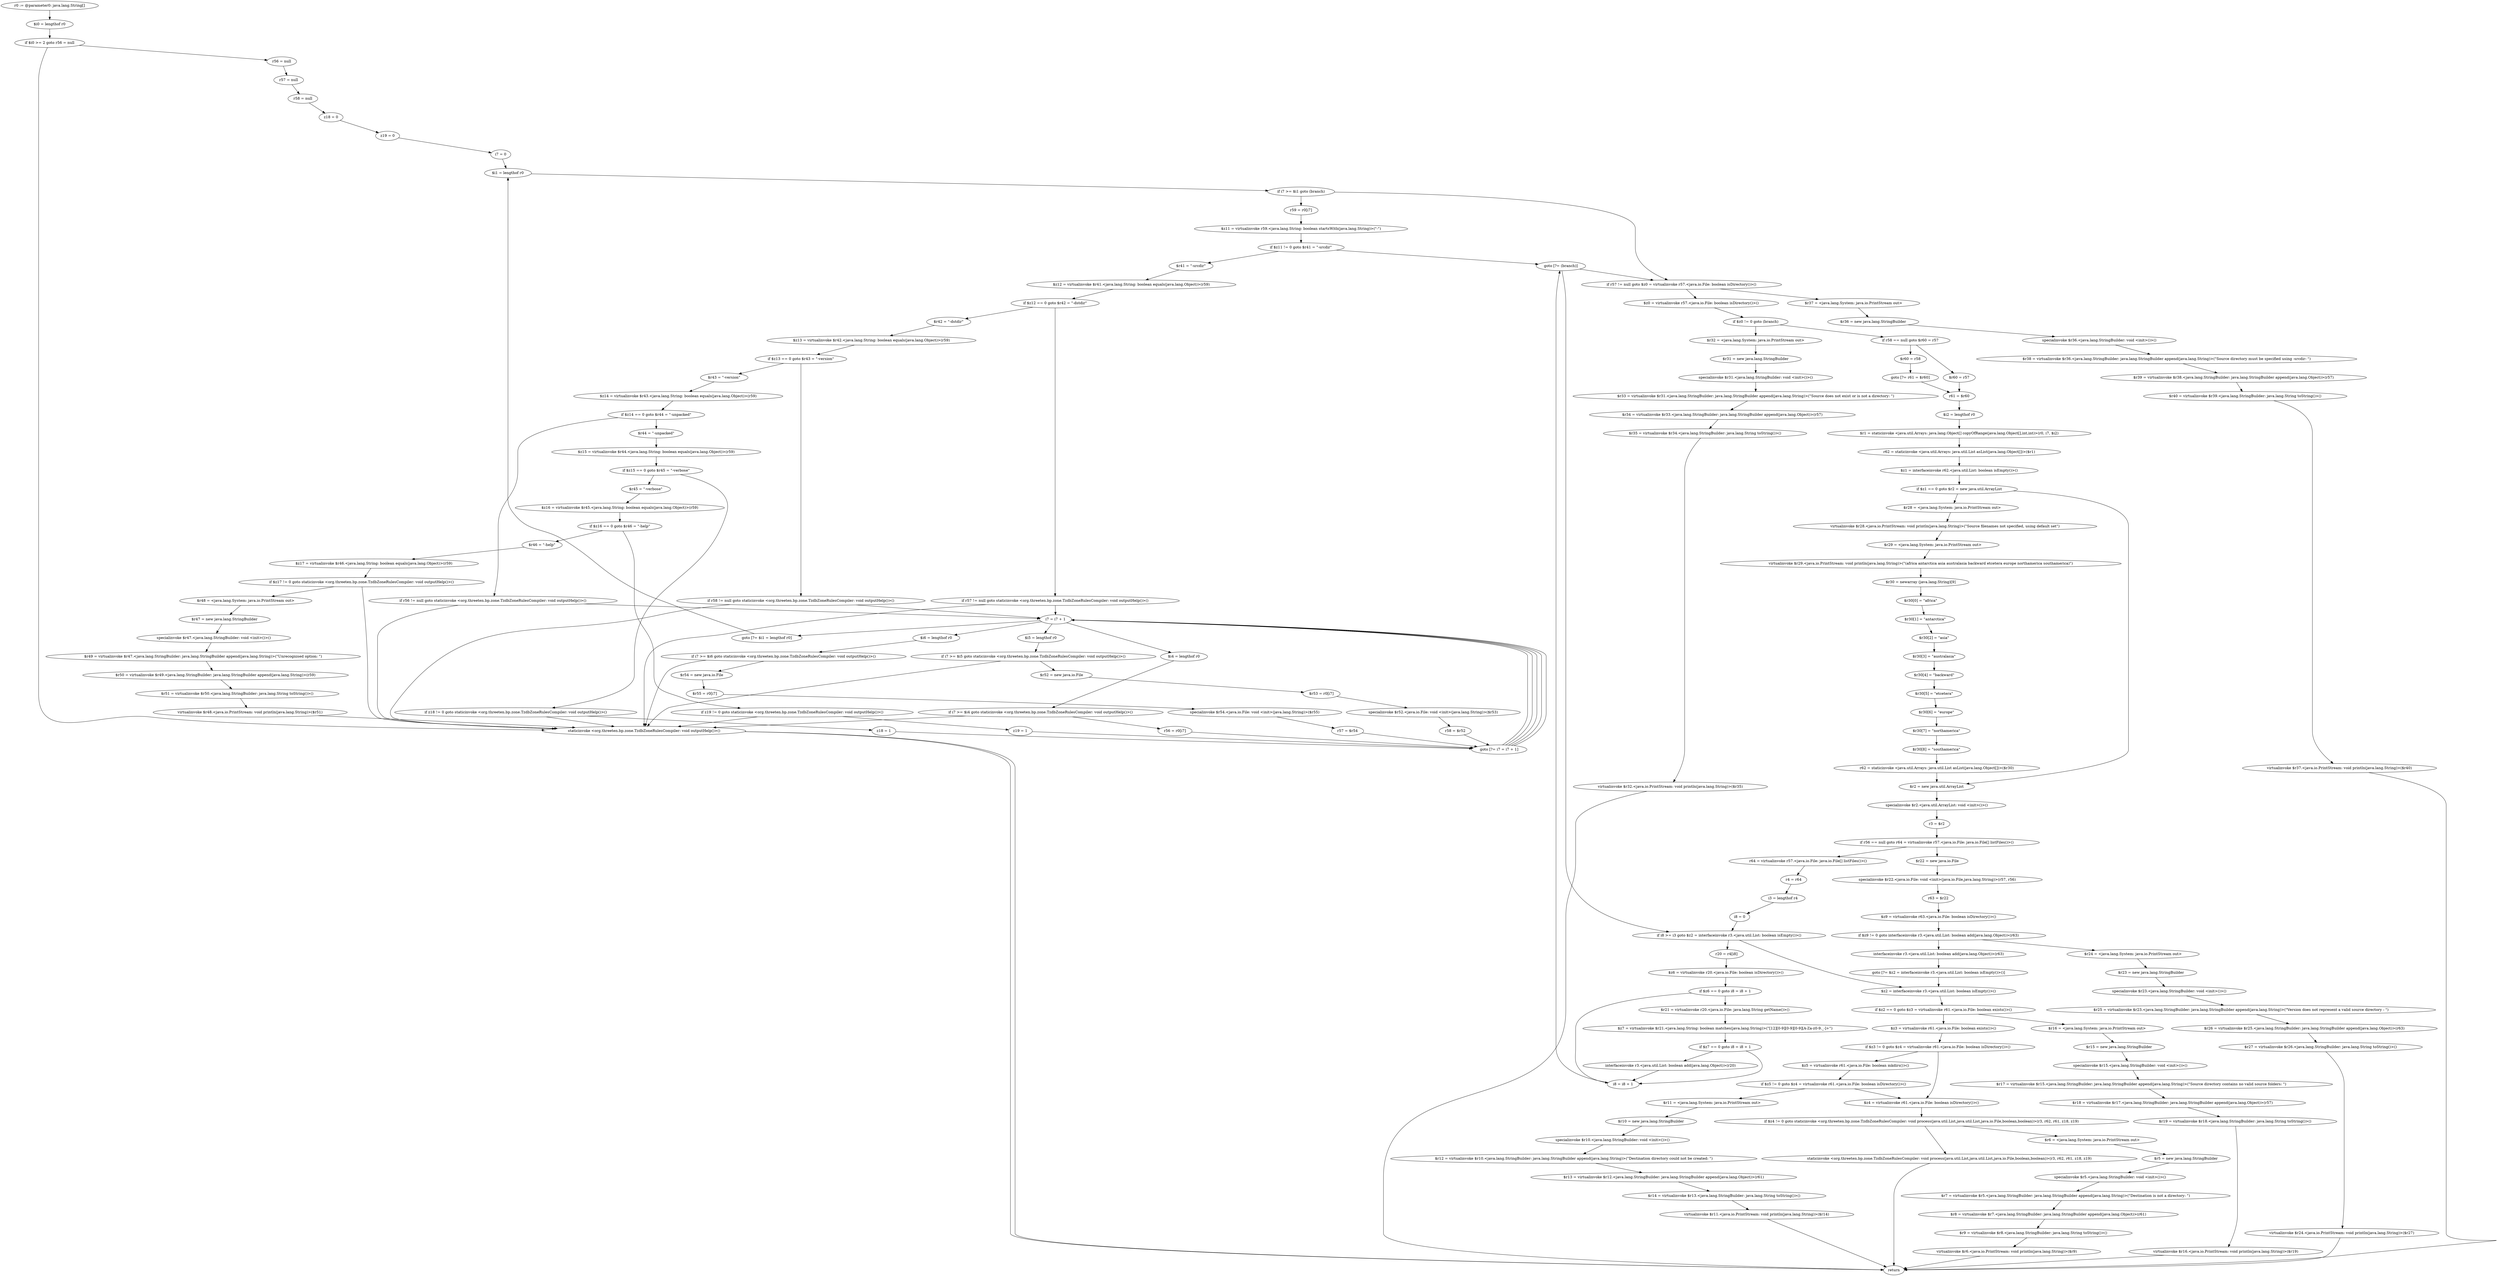 digraph "unitGraph" {
    "r0 := @parameter0: java.lang.String[]"
    "$i0 = lengthof r0"
    "if $i0 >= 2 goto r56 = null"
    "staticinvoke <org.threeten.bp.zone.TzdbZoneRulesCompiler: void outputHelp()>()"
    "return"
    "r56 = null"
    "r57 = null"
    "r58 = null"
    "z18 = 0"
    "z19 = 0"
    "i7 = 0"
    "$i1 = lengthof r0"
    "if i7 >= $i1 goto (branch)"
    "r59 = r0[i7]"
    "$z11 = virtualinvoke r59.<java.lang.String: boolean startsWith(java.lang.String)>(\"-\")"
    "if $z11 != 0 goto $r41 = \"-srcdir\""
    "goto [?= (branch)]"
    "$r41 = \"-srcdir\""
    "$z12 = virtualinvoke $r41.<java.lang.String: boolean equals(java.lang.Object)>(r59)"
    "if $z12 == 0 goto $r42 = \"-dstdir\""
    "if r57 != null goto staticinvoke <org.threeten.bp.zone.TzdbZoneRulesCompiler: void outputHelp()>()"
    "i7 = i7 + 1"
    "$i6 = lengthof r0"
    "if i7 >= $i6 goto staticinvoke <org.threeten.bp.zone.TzdbZoneRulesCompiler: void outputHelp()>()"
    "$r54 = new java.io.File"
    "$r55 = r0[i7]"
    "specialinvoke $r54.<java.io.File: void <init>(java.lang.String)>($r55)"
    "r57 = $r54"
    "goto [?= i7 = i7 + 1]"
    "$r42 = \"-dstdir\""
    "$z13 = virtualinvoke $r42.<java.lang.String: boolean equals(java.lang.Object)>(r59)"
    "if $z13 == 0 goto $r43 = \"-version\""
    "if r58 != null goto staticinvoke <org.threeten.bp.zone.TzdbZoneRulesCompiler: void outputHelp()>()"
    "$i5 = lengthof r0"
    "if i7 >= $i5 goto staticinvoke <org.threeten.bp.zone.TzdbZoneRulesCompiler: void outputHelp()>()"
    "$r52 = new java.io.File"
    "$r53 = r0[i7]"
    "specialinvoke $r52.<java.io.File: void <init>(java.lang.String)>($r53)"
    "r58 = $r52"
    "$r43 = \"-version\""
    "$z14 = virtualinvoke $r43.<java.lang.String: boolean equals(java.lang.Object)>(r59)"
    "if $z14 == 0 goto $r44 = \"-unpacked\""
    "if r56 != null goto staticinvoke <org.threeten.bp.zone.TzdbZoneRulesCompiler: void outputHelp()>()"
    "$i4 = lengthof r0"
    "if i7 >= $i4 goto staticinvoke <org.threeten.bp.zone.TzdbZoneRulesCompiler: void outputHelp()>()"
    "r56 = r0[i7]"
    "$r44 = \"-unpacked\""
    "$z15 = virtualinvoke $r44.<java.lang.String: boolean equals(java.lang.Object)>(r59)"
    "if $z15 == 0 goto $r45 = \"-verbose\""
    "if z18 != 0 goto staticinvoke <org.threeten.bp.zone.TzdbZoneRulesCompiler: void outputHelp()>()"
    "z18 = 1"
    "$r45 = \"-verbose\""
    "$z16 = virtualinvoke $r45.<java.lang.String: boolean equals(java.lang.Object)>(r59)"
    "if $z16 == 0 goto $r46 = \"-help\""
    "if z19 != 0 goto staticinvoke <org.threeten.bp.zone.TzdbZoneRulesCompiler: void outputHelp()>()"
    "z19 = 1"
    "$r46 = \"-help\""
    "$z17 = virtualinvoke $r46.<java.lang.String: boolean equals(java.lang.Object)>(r59)"
    "if $z17 != 0 goto staticinvoke <org.threeten.bp.zone.TzdbZoneRulesCompiler: void outputHelp()>()"
    "$r48 = <java.lang.System: java.io.PrintStream out>"
    "$r47 = new java.lang.StringBuilder"
    "specialinvoke $r47.<java.lang.StringBuilder: void <init>()>()"
    "$r49 = virtualinvoke $r47.<java.lang.StringBuilder: java.lang.StringBuilder append(java.lang.String)>(\"Unrecognised option: \")"
    "$r50 = virtualinvoke $r49.<java.lang.StringBuilder: java.lang.StringBuilder append(java.lang.String)>(r59)"
    "$r51 = virtualinvoke $r50.<java.lang.StringBuilder: java.lang.String toString()>()"
    "virtualinvoke $r48.<java.io.PrintStream: void println(java.lang.String)>($r51)"
    "goto [?= $i1 = lengthof r0]"
    "if r57 != null goto $z0 = virtualinvoke r57.<java.io.File: boolean isDirectory()>()"
    "$r37 = <java.lang.System: java.io.PrintStream out>"
    "$r36 = new java.lang.StringBuilder"
    "specialinvoke $r36.<java.lang.StringBuilder: void <init>()>()"
    "$r38 = virtualinvoke $r36.<java.lang.StringBuilder: java.lang.StringBuilder append(java.lang.String)>(\"Source directory must be specified using -srcdir: \")"
    "$r39 = virtualinvoke $r38.<java.lang.StringBuilder: java.lang.StringBuilder append(java.lang.Object)>(r57)"
    "$r40 = virtualinvoke $r39.<java.lang.StringBuilder: java.lang.String toString()>()"
    "virtualinvoke $r37.<java.io.PrintStream: void println(java.lang.String)>($r40)"
    "$z0 = virtualinvoke r57.<java.io.File: boolean isDirectory()>()"
    "if $z0 != 0 goto (branch)"
    "$r32 = <java.lang.System: java.io.PrintStream out>"
    "$r31 = new java.lang.StringBuilder"
    "specialinvoke $r31.<java.lang.StringBuilder: void <init>()>()"
    "$r33 = virtualinvoke $r31.<java.lang.StringBuilder: java.lang.StringBuilder append(java.lang.String)>(\"Source does not exist or is not a directory: \")"
    "$r34 = virtualinvoke $r33.<java.lang.StringBuilder: java.lang.StringBuilder append(java.lang.Object)>(r57)"
    "$r35 = virtualinvoke $r34.<java.lang.StringBuilder: java.lang.String toString()>()"
    "virtualinvoke $r32.<java.io.PrintStream: void println(java.lang.String)>($r35)"
    "if r58 == null goto $r60 = r57"
    "$r60 = r58"
    "goto [?= r61 = $r60]"
    "$r60 = r57"
    "r61 = $r60"
    "$i2 = lengthof r0"
    "$r1 = staticinvoke <java.util.Arrays: java.lang.Object[] copyOfRange(java.lang.Object[],int,int)>(r0, i7, $i2)"
    "r62 = staticinvoke <java.util.Arrays: java.util.List asList(java.lang.Object[])>($r1)"
    "$z1 = interfaceinvoke r62.<java.util.List: boolean isEmpty()>()"
    "if $z1 == 0 goto $r2 = new java.util.ArrayList"
    "$r28 = <java.lang.System: java.io.PrintStream out>"
    "virtualinvoke $r28.<java.io.PrintStream: void println(java.lang.String)>(\"Source filenames not specified, using default set\")"
    "$r29 = <java.lang.System: java.io.PrintStream out>"
    "virtualinvoke $r29.<java.io.PrintStream: void println(java.lang.String)>(\"(africa antarctica asia australasia backward etcetera europe northamerica southamerica)\")"
    "$r30 = newarray (java.lang.String)[9]"
    "$r30[0] = \"africa\""
    "$r30[1] = \"antarctica\""
    "$r30[2] = \"asia\""
    "$r30[3] = \"australasia\""
    "$r30[4] = \"backward\""
    "$r30[5] = \"etcetera\""
    "$r30[6] = \"europe\""
    "$r30[7] = \"northamerica\""
    "$r30[8] = \"southamerica\""
    "r62 = staticinvoke <java.util.Arrays: java.util.List asList(java.lang.Object[])>($r30)"
    "$r2 = new java.util.ArrayList"
    "specialinvoke $r2.<java.util.ArrayList: void <init>()>()"
    "r3 = $r2"
    "if r56 == null goto r64 = virtualinvoke r57.<java.io.File: java.io.File[] listFiles()>()"
    "$r22 = new java.io.File"
    "specialinvoke $r22.<java.io.File: void <init>(java.io.File,java.lang.String)>(r57, r56)"
    "r63 = $r22"
    "$z9 = virtualinvoke r63.<java.io.File: boolean isDirectory()>()"
    "if $z9 != 0 goto interfaceinvoke r3.<java.util.List: boolean add(java.lang.Object)>(r63)"
    "$r24 = <java.lang.System: java.io.PrintStream out>"
    "$r23 = new java.lang.StringBuilder"
    "specialinvoke $r23.<java.lang.StringBuilder: void <init>()>()"
    "$r25 = virtualinvoke $r23.<java.lang.StringBuilder: java.lang.StringBuilder append(java.lang.String)>(\"Version does not represent a valid source directory : \")"
    "$r26 = virtualinvoke $r25.<java.lang.StringBuilder: java.lang.StringBuilder append(java.lang.Object)>(r63)"
    "$r27 = virtualinvoke $r26.<java.lang.StringBuilder: java.lang.String toString()>()"
    "virtualinvoke $r24.<java.io.PrintStream: void println(java.lang.String)>($r27)"
    "interfaceinvoke r3.<java.util.List: boolean add(java.lang.Object)>(r63)"
    "goto [?= $z2 = interfaceinvoke r3.<java.util.List: boolean isEmpty()>()]"
    "r64 = virtualinvoke r57.<java.io.File: java.io.File[] listFiles()>()"
    "r4 = r64"
    "i3 = lengthof r4"
    "i8 = 0"
    "if i8 >= i3 goto $z2 = interfaceinvoke r3.<java.util.List: boolean isEmpty()>()"
    "r20 = r4[i8]"
    "$z6 = virtualinvoke r20.<java.io.File: boolean isDirectory()>()"
    "if $z6 == 0 goto i8 = i8 + 1"
    "$r21 = virtualinvoke r20.<java.io.File: java.lang.String getName()>()"
    "$z7 = virtualinvoke $r21.<java.lang.String: boolean matches(java.lang.String)>(\"[12][0-9][0-9][0-9][A-Za-z0-9._-]+\")"
    "if $z7 == 0 goto i8 = i8 + 1"
    "interfaceinvoke r3.<java.util.List: boolean add(java.lang.Object)>(r20)"
    "i8 = i8 + 1"
    "$z2 = interfaceinvoke r3.<java.util.List: boolean isEmpty()>()"
    "if $z2 == 0 goto $z3 = virtualinvoke r61.<java.io.File: boolean exists()>()"
    "$r16 = <java.lang.System: java.io.PrintStream out>"
    "$r15 = new java.lang.StringBuilder"
    "specialinvoke $r15.<java.lang.StringBuilder: void <init>()>()"
    "$r17 = virtualinvoke $r15.<java.lang.StringBuilder: java.lang.StringBuilder append(java.lang.String)>(\"Source directory contains no valid source folders: \")"
    "$r18 = virtualinvoke $r17.<java.lang.StringBuilder: java.lang.StringBuilder append(java.lang.Object)>(r57)"
    "$r19 = virtualinvoke $r18.<java.lang.StringBuilder: java.lang.String toString()>()"
    "virtualinvoke $r16.<java.io.PrintStream: void println(java.lang.String)>($r19)"
    "$z3 = virtualinvoke r61.<java.io.File: boolean exists()>()"
    "if $z3 != 0 goto $z4 = virtualinvoke r61.<java.io.File: boolean isDirectory()>()"
    "$z5 = virtualinvoke r61.<java.io.File: boolean mkdirs()>()"
    "if $z5 != 0 goto $z4 = virtualinvoke r61.<java.io.File: boolean isDirectory()>()"
    "$r11 = <java.lang.System: java.io.PrintStream out>"
    "$r10 = new java.lang.StringBuilder"
    "specialinvoke $r10.<java.lang.StringBuilder: void <init>()>()"
    "$r12 = virtualinvoke $r10.<java.lang.StringBuilder: java.lang.StringBuilder append(java.lang.String)>(\"Destination directory could not be created: \")"
    "$r13 = virtualinvoke $r12.<java.lang.StringBuilder: java.lang.StringBuilder append(java.lang.Object)>(r61)"
    "$r14 = virtualinvoke $r13.<java.lang.StringBuilder: java.lang.String toString()>()"
    "virtualinvoke $r11.<java.io.PrintStream: void println(java.lang.String)>($r14)"
    "$z4 = virtualinvoke r61.<java.io.File: boolean isDirectory()>()"
    "if $z4 != 0 goto staticinvoke <org.threeten.bp.zone.TzdbZoneRulesCompiler: void process(java.util.List,java.util.List,java.io.File,boolean,boolean)>(r3, r62, r61, z18, z19)"
    "$r6 = <java.lang.System: java.io.PrintStream out>"
    "$r5 = new java.lang.StringBuilder"
    "specialinvoke $r5.<java.lang.StringBuilder: void <init>()>()"
    "$r7 = virtualinvoke $r5.<java.lang.StringBuilder: java.lang.StringBuilder append(java.lang.String)>(\"Destination is not a directory: \")"
    "$r8 = virtualinvoke $r7.<java.lang.StringBuilder: java.lang.StringBuilder append(java.lang.Object)>(r61)"
    "$r9 = virtualinvoke $r8.<java.lang.StringBuilder: java.lang.String toString()>()"
    "virtualinvoke $r6.<java.io.PrintStream: void println(java.lang.String)>($r9)"
    "staticinvoke <org.threeten.bp.zone.TzdbZoneRulesCompiler: void process(java.util.List,java.util.List,java.io.File,boolean,boolean)>(r3, r62, r61, z18, z19)"
    "r0 := @parameter0: java.lang.String[]"->"$i0 = lengthof r0";
    "$i0 = lengthof r0"->"if $i0 >= 2 goto r56 = null";
    "if $i0 >= 2 goto r56 = null"->"staticinvoke <org.threeten.bp.zone.TzdbZoneRulesCompiler: void outputHelp()>()";
    "if $i0 >= 2 goto r56 = null"->"r56 = null";
    "staticinvoke <org.threeten.bp.zone.TzdbZoneRulesCompiler: void outputHelp()>()"->"return";
    "r56 = null"->"r57 = null";
    "r57 = null"->"r58 = null";
    "r58 = null"->"z18 = 0";
    "z18 = 0"->"z19 = 0";
    "z19 = 0"->"i7 = 0";
    "i7 = 0"->"$i1 = lengthof r0";
    "$i1 = lengthof r0"->"if i7 >= $i1 goto (branch)";
    "if i7 >= $i1 goto (branch)"->"r59 = r0[i7]";
    "if i7 >= $i1 goto (branch)"->"if r57 != null goto $z0 = virtualinvoke r57.<java.io.File: boolean isDirectory()>()";
    "r59 = r0[i7]"->"$z11 = virtualinvoke r59.<java.lang.String: boolean startsWith(java.lang.String)>(\"-\")";
    "$z11 = virtualinvoke r59.<java.lang.String: boolean startsWith(java.lang.String)>(\"-\")"->"if $z11 != 0 goto $r41 = \"-srcdir\"";
    "if $z11 != 0 goto $r41 = \"-srcdir\""->"goto [?= (branch)]";
    "if $z11 != 0 goto $r41 = \"-srcdir\""->"$r41 = \"-srcdir\"";
    "goto [?= (branch)]"->"if r57 != null goto $z0 = virtualinvoke r57.<java.io.File: boolean isDirectory()>()";
    "$r41 = \"-srcdir\""->"$z12 = virtualinvoke $r41.<java.lang.String: boolean equals(java.lang.Object)>(r59)";
    "$z12 = virtualinvoke $r41.<java.lang.String: boolean equals(java.lang.Object)>(r59)"->"if $z12 == 0 goto $r42 = \"-dstdir\"";
    "if $z12 == 0 goto $r42 = \"-dstdir\""->"if r57 != null goto staticinvoke <org.threeten.bp.zone.TzdbZoneRulesCompiler: void outputHelp()>()";
    "if $z12 == 0 goto $r42 = \"-dstdir\""->"$r42 = \"-dstdir\"";
    "if r57 != null goto staticinvoke <org.threeten.bp.zone.TzdbZoneRulesCompiler: void outputHelp()>()"->"i7 = i7 + 1";
    "if r57 != null goto staticinvoke <org.threeten.bp.zone.TzdbZoneRulesCompiler: void outputHelp()>()"->"staticinvoke <org.threeten.bp.zone.TzdbZoneRulesCompiler: void outputHelp()>()";
    "i7 = i7 + 1"->"$i6 = lengthof r0";
    "$i6 = lengthof r0"->"if i7 >= $i6 goto staticinvoke <org.threeten.bp.zone.TzdbZoneRulesCompiler: void outputHelp()>()";
    "if i7 >= $i6 goto staticinvoke <org.threeten.bp.zone.TzdbZoneRulesCompiler: void outputHelp()>()"->"$r54 = new java.io.File";
    "if i7 >= $i6 goto staticinvoke <org.threeten.bp.zone.TzdbZoneRulesCompiler: void outputHelp()>()"->"staticinvoke <org.threeten.bp.zone.TzdbZoneRulesCompiler: void outputHelp()>()";
    "$r54 = new java.io.File"->"$r55 = r0[i7]";
    "$r55 = r0[i7]"->"specialinvoke $r54.<java.io.File: void <init>(java.lang.String)>($r55)";
    "specialinvoke $r54.<java.io.File: void <init>(java.lang.String)>($r55)"->"r57 = $r54";
    "r57 = $r54"->"goto [?= i7 = i7 + 1]";
    "goto [?= i7 = i7 + 1]"->"i7 = i7 + 1";
    "$r42 = \"-dstdir\""->"$z13 = virtualinvoke $r42.<java.lang.String: boolean equals(java.lang.Object)>(r59)";
    "$z13 = virtualinvoke $r42.<java.lang.String: boolean equals(java.lang.Object)>(r59)"->"if $z13 == 0 goto $r43 = \"-version\"";
    "if $z13 == 0 goto $r43 = \"-version\""->"if r58 != null goto staticinvoke <org.threeten.bp.zone.TzdbZoneRulesCompiler: void outputHelp()>()";
    "if $z13 == 0 goto $r43 = \"-version\""->"$r43 = \"-version\"";
    "if r58 != null goto staticinvoke <org.threeten.bp.zone.TzdbZoneRulesCompiler: void outputHelp()>()"->"i7 = i7 + 1";
    "if r58 != null goto staticinvoke <org.threeten.bp.zone.TzdbZoneRulesCompiler: void outputHelp()>()"->"staticinvoke <org.threeten.bp.zone.TzdbZoneRulesCompiler: void outputHelp()>()";
    "i7 = i7 + 1"->"$i5 = lengthof r0";
    "$i5 = lengthof r0"->"if i7 >= $i5 goto staticinvoke <org.threeten.bp.zone.TzdbZoneRulesCompiler: void outputHelp()>()";
    "if i7 >= $i5 goto staticinvoke <org.threeten.bp.zone.TzdbZoneRulesCompiler: void outputHelp()>()"->"$r52 = new java.io.File";
    "if i7 >= $i5 goto staticinvoke <org.threeten.bp.zone.TzdbZoneRulesCompiler: void outputHelp()>()"->"staticinvoke <org.threeten.bp.zone.TzdbZoneRulesCompiler: void outputHelp()>()";
    "$r52 = new java.io.File"->"$r53 = r0[i7]";
    "$r53 = r0[i7]"->"specialinvoke $r52.<java.io.File: void <init>(java.lang.String)>($r53)";
    "specialinvoke $r52.<java.io.File: void <init>(java.lang.String)>($r53)"->"r58 = $r52";
    "r58 = $r52"->"goto [?= i7 = i7 + 1]";
    "goto [?= i7 = i7 + 1]"->"i7 = i7 + 1";
    "$r43 = \"-version\""->"$z14 = virtualinvoke $r43.<java.lang.String: boolean equals(java.lang.Object)>(r59)";
    "$z14 = virtualinvoke $r43.<java.lang.String: boolean equals(java.lang.Object)>(r59)"->"if $z14 == 0 goto $r44 = \"-unpacked\"";
    "if $z14 == 0 goto $r44 = \"-unpacked\""->"if r56 != null goto staticinvoke <org.threeten.bp.zone.TzdbZoneRulesCompiler: void outputHelp()>()";
    "if $z14 == 0 goto $r44 = \"-unpacked\""->"$r44 = \"-unpacked\"";
    "if r56 != null goto staticinvoke <org.threeten.bp.zone.TzdbZoneRulesCompiler: void outputHelp()>()"->"i7 = i7 + 1";
    "if r56 != null goto staticinvoke <org.threeten.bp.zone.TzdbZoneRulesCompiler: void outputHelp()>()"->"staticinvoke <org.threeten.bp.zone.TzdbZoneRulesCompiler: void outputHelp()>()";
    "i7 = i7 + 1"->"$i4 = lengthof r0";
    "$i4 = lengthof r0"->"if i7 >= $i4 goto staticinvoke <org.threeten.bp.zone.TzdbZoneRulesCompiler: void outputHelp()>()";
    "if i7 >= $i4 goto staticinvoke <org.threeten.bp.zone.TzdbZoneRulesCompiler: void outputHelp()>()"->"r56 = r0[i7]";
    "if i7 >= $i4 goto staticinvoke <org.threeten.bp.zone.TzdbZoneRulesCompiler: void outputHelp()>()"->"staticinvoke <org.threeten.bp.zone.TzdbZoneRulesCompiler: void outputHelp()>()";
    "r56 = r0[i7]"->"goto [?= i7 = i7 + 1]";
    "goto [?= i7 = i7 + 1]"->"i7 = i7 + 1";
    "$r44 = \"-unpacked\""->"$z15 = virtualinvoke $r44.<java.lang.String: boolean equals(java.lang.Object)>(r59)";
    "$z15 = virtualinvoke $r44.<java.lang.String: boolean equals(java.lang.Object)>(r59)"->"if $z15 == 0 goto $r45 = \"-verbose\"";
    "if $z15 == 0 goto $r45 = \"-verbose\""->"if z18 != 0 goto staticinvoke <org.threeten.bp.zone.TzdbZoneRulesCompiler: void outputHelp()>()";
    "if $z15 == 0 goto $r45 = \"-verbose\""->"$r45 = \"-verbose\"";
    "if z18 != 0 goto staticinvoke <org.threeten.bp.zone.TzdbZoneRulesCompiler: void outputHelp()>()"->"z18 = 1";
    "if z18 != 0 goto staticinvoke <org.threeten.bp.zone.TzdbZoneRulesCompiler: void outputHelp()>()"->"staticinvoke <org.threeten.bp.zone.TzdbZoneRulesCompiler: void outputHelp()>()";
    "z18 = 1"->"goto [?= i7 = i7 + 1]";
    "goto [?= i7 = i7 + 1]"->"i7 = i7 + 1";
    "$r45 = \"-verbose\""->"$z16 = virtualinvoke $r45.<java.lang.String: boolean equals(java.lang.Object)>(r59)";
    "$z16 = virtualinvoke $r45.<java.lang.String: boolean equals(java.lang.Object)>(r59)"->"if $z16 == 0 goto $r46 = \"-help\"";
    "if $z16 == 0 goto $r46 = \"-help\""->"if z19 != 0 goto staticinvoke <org.threeten.bp.zone.TzdbZoneRulesCompiler: void outputHelp()>()";
    "if $z16 == 0 goto $r46 = \"-help\""->"$r46 = \"-help\"";
    "if z19 != 0 goto staticinvoke <org.threeten.bp.zone.TzdbZoneRulesCompiler: void outputHelp()>()"->"z19 = 1";
    "if z19 != 0 goto staticinvoke <org.threeten.bp.zone.TzdbZoneRulesCompiler: void outputHelp()>()"->"staticinvoke <org.threeten.bp.zone.TzdbZoneRulesCompiler: void outputHelp()>()";
    "z19 = 1"->"goto [?= i7 = i7 + 1]";
    "goto [?= i7 = i7 + 1]"->"i7 = i7 + 1";
    "$r46 = \"-help\""->"$z17 = virtualinvoke $r46.<java.lang.String: boolean equals(java.lang.Object)>(r59)";
    "$z17 = virtualinvoke $r46.<java.lang.String: boolean equals(java.lang.Object)>(r59)"->"if $z17 != 0 goto staticinvoke <org.threeten.bp.zone.TzdbZoneRulesCompiler: void outputHelp()>()";
    "if $z17 != 0 goto staticinvoke <org.threeten.bp.zone.TzdbZoneRulesCompiler: void outputHelp()>()"->"$r48 = <java.lang.System: java.io.PrintStream out>";
    "if $z17 != 0 goto staticinvoke <org.threeten.bp.zone.TzdbZoneRulesCompiler: void outputHelp()>()"->"staticinvoke <org.threeten.bp.zone.TzdbZoneRulesCompiler: void outputHelp()>()";
    "$r48 = <java.lang.System: java.io.PrintStream out>"->"$r47 = new java.lang.StringBuilder";
    "$r47 = new java.lang.StringBuilder"->"specialinvoke $r47.<java.lang.StringBuilder: void <init>()>()";
    "specialinvoke $r47.<java.lang.StringBuilder: void <init>()>()"->"$r49 = virtualinvoke $r47.<java.lang.StringBuilder: java.lang.StringBuilder append(java.lang.String)>(\"Unrecognised option: \")";
    "$r49 = virtualinvoke $r47.<java.lang.StringBuilder: java.lang.StringBuilder append(java.lang.String)>(\"Unrecognised option: \")"->"$r50 = virtualinvoke $r49.<java.lang.StringBuilder: java.lang.StringBuilder append(java.lang.String)>(r59)";
    "$r50 = virtualinvoke $r49.<java.lang.StringBuilder: java.lang.StringBuilder append(java.lang.String)>(r59)"->"$r51 = virtualinvoke $r50.<java.lang.StringBuilder: java.lang.String toString()>()";
    "$r51 = virtualinvoke $r50.<java.lang.StringBuilder: java.lang.String toString()>()"->"virtualinvoke $r48.<java.io.PrintStream: void println(java.lang.String)>($r51)";
    "virtualinvoke $r48.<java.io.PrintStream: void println(java.lang.String)>($r51)"->"staticinvoke <org.threeten.bp.zone.TzdbZoneRulesCompiler: void outputHelp()>()";
    "staticinvoke <org.threeten.bp.zone.TzdbZoneRulesCompiler: void outputHelp()>()"->"return";
    "i7 = i7 + 1"->"goto [?= $i1 = lengthof r0]";
    "goto [?= $i1 = lengthof r0]"->"$i1 = lengthof r0";
    "if r57 != null goto $z0 = virtualinvoke r57.<java.io.File: boolean isDirectory()>()"->"$r37 = <java.lang.System: java.io.PrintStream out>";
    "if r57 != null goto $z0 = virtualinvoke r57.<java.io.File: boolean isDirectory()>()"->"$z0 = virtualinvoke r57.<java.io.File: boolean isDirectory()>()";
    "$r37 = <java.lang.System: java.io.PrintStream out>"->"$r36 = new java.lang.StringBuilder";
    "$r36 = new java.lang.StringBuilder"->"specialinvoke $r36.<java.lang.StringBuilder: void <init>()>()";
    "specialinvoke $r36.<java.lang.StringBuilder: void <init>()>()"->"$r38 = virtualinvoke $r36.<java.lang.StringBuilder: java.lang.StringBuilder append(java.lang.String)>(\"Source directory must be specified using -srcdir: \")";
    "$r38 = virtualinvoke $r36.<java.lang.StringBuilder: java.lang.StringBuilder append(java.lang.String)>(\"Source directory must be specified using -srcdir: \")"->"$r39 = virtualinvoke $r38.<java.lang.StringBuilder: java.lang.StringBuilder append(java.lang.Object)>(r57)";
    "$r39 = virtualinvoke $r38.<java.lang.StringBuilder: java.lang.StringBuilder append(java.lang.Object)>(r57)"->"$r40 = virtualinvoke $r39.<java.lang.StringBuilder: java.lang.String toString()>()";
    "$r40 = virtualinvoke $r39.<java.lang.StringBuilder: java.lang.String toString()>()"->"virtualinvoke $r37.<java.io.PrintStream: void println(java.lang.String)>($r40)";
    "virtualinvoke $r37.<java.io.PrintStream: void println(java.lang.String)>($r40)"->"return";
    "$z0 = virtualinvoke r57.<java.io.File: boolean isDirectory()>()"->"if $z0 != 0 goto (branch)";
    "if $z0 != 0 goto (branch)"->"$r32 = <java.lang.System: java.io.PrintStream out>";
    "if $z0 != 0 goto (branch)"->"if r58 == null goto $r60 = r57";
    "$r32 = <java.lang.System: java.io.PrintStream out>"->"$r31 = new java.lang.StringBuilder";
    "$r31 = new java.lang.StringBuilder"->"specialinvoke $r31.<java.lang.StringBuilder: void <init>()>()";
    "specialinvoke $r31.<java.lang.StringBuilder: void <init>()>()"->"$r33 = virtualinvoke $r31.<java.lang.StringBuilder: java.lang.StringBuilder append(java.lang.String)>(\"Source does not exist or is not a directory: \")";
    "$r33 = virtualinvoke $r31.<java.lang.StringBuilder: java.lang.StringBuilder append(java.lang.String)>(\"Source does not exist or is not a directory: \")"->"$r34 = virtualinvoke $r33.<java.lang.StringBuilder: java.lang.StringBuilder append(java.lang.Object)>(r57)";
    "$r34 = virtualinvoke $r33.<java.lang.StringBuilder: java.lang.StringBuilder append(java.lang.Object)>(r57)"->"$r35 = virtualinvoke $r34.<java.lang.StringBuilder: java.lang.String toString()>()";
    "$r35 = virtualinvoke $r34.<java.lang.StringBuilder: java.lang.String toString()>()"->"virtualinvoke $r32.<java.io.PrintStream: void println(java.lang.String)>($r35)";
    "virtualinvoke $r32.<java.io.PrintStream: void println(java.lang.String)>($r35)"->"return";
    "if r58 == null goto $r60 = r57"->"$r60 = r58";
    "if r58 == null goto $r60 = r57"->"$r60 = r57";
    "$r60 = r58"->"goto [?= r61 = $r60]";
    "goto [?= r61 = $r60]"->"r61 = $r60";
    "$r60 = r57"->"r61 = $r60";
    "r61 = $r60"->"$i2 = lengthof r0";
    "$i2 = lengthof r0"->"$r1 = staticinvoke <java.util.Arrays: java.lang.Object[] copyOfRange(java.lang.Object[],int,int)>(r0, i7, $i2)";
    "$r1 = staticinvoke <java.util.Arrays: java.lang.Object[] copyOfRange(java.lang.Object[],int,int)>(r0, i7, $i2)"->"r62 = staticinvoke <java.util.Arrays: java.util.List asList(java.lang.Object[])>($r1)";
    "r62 = staticinvoke <java.util.Arrays: java.util.List asList(java.lang.Object[])>($r1)"->"$z1 = interfaceinvoke r62.<java.util.List: boolean isEmpty()>()";
    "$z1 = interfaceinvoke r62.<java.util.List: boolean isEmpty()>()"->"if $z1 == 0 goto $r2 = new java.util.ArrayList";
    "if $z1 == 0 goto $r2 = new java.util.ArrayList"->"$r28 = <java.lang.System: java.io.PrintStream out>";
    "if $z1 == 0 goto $r2 = new java.util.ArrayList"->"$r2 = new java.util.ArrayList";
    "$r28 = <java.lang.System: java.io.PrintStream out>"->"virtualinvoke $r28.<java.io.PrintStream: void println(java.lang.String)>(\"Source filenames not specified, using default set\")";
    "virtualinvoke $r28.<java.io.PrintStream: void println(java.lang.String)>(\"Source filenames not specified, using default set\")"->"$r29 = <java.lang.System: java.io.PrintStream out>";
    "$r29 = <java.lang.System: java.io.PrintStream out>"->"virtualinvoke $r29.<java.io.PrintStream: void println(java.lang.String)>(\"(africa antarctica asia australasia backward etcetera europe northamerica southamerica)\")";
    "virtualinvoke $r29.<java.io.PrintStream: void println(java.lang.String)>(\"(africa antarctica asia australasia backward etcetera europe northamerica southamerica)\")"->"$r30 = newarray (java.lang.String)[9]";
    "$r30 = newarray (java.lang.String)[9]"->"$r30[0] = \"africa\"";
    "$r30[0] = \"africa\""->"$r30[1] = \"antarctica\"";
    "$r30[1] = \"antarctica\""->"$r30[2] = \"asia\"";
    "$r30[2] = \"asia\""->"$r30[3] = \"australasia\"";
    "$r30[3] = \"australasia\""->"$r30[4] = \"backward\"";
    "$r30[4] = \"backward\""->"$r30[5] = \"etcetera\"";
    "$r30[5] = \"etcetera\""->"$r30[6] = \"europe\"";
    "$r30[6] = \"europe\""->"$r30[7] = \"northamerica\"";
    "$r30[7] = \"northamerica\""->"$r30[8] = \"southamerica\"";
    "$r30[8] = \"southamerica\""->"r62 = staticinvoke <java.util.Arrays: java.util.List asList(java.lang.Object[])>($r30)";
    "r62 = staticinvoke <java.util.Arrays: java.util.List asList(java.lang.Object[])>($r30)"->"$r2 = new java.util.ArrayList";
    "$r2 = new java.util.ArrayList"->"specialinvoke $r2.<java.util.ArrayList: void <init>()>()";
    "specialinvoke $r2.<java.util.ArrayList: void <init>()>()"->"r3 = $r2";
    "r3 = $r2"->"if r56 == null goto r64 = virtualinvoke r57.<java.io.File: java.io.File[] listFiles()>()";
    "if r56 == null goto r64 = virtualinvoke r57.<java.io.File: java.io.File[] listFiles()>()"->"$r22 = new java.io.File";
    "if r56 == null goto r64 = virtualinvoke r57.<java.io.File: java.io.File[] listFiles()>()"->"r64 = virtualinvoke r57.<java.io.File: java.io.File[] listFiles()>()";
    "$r22 = new java.io.File"->"specialinvoke $r22.<java.io.File: void <init>(java.io.File,java.lang.String)>(r57, r56)";
    "specialinvoke $r22.<java.io.File: void <init>(java.io.File,java.lang.String)>(r57, r56)"->"r63 = $r22";
    "r63 = $r22"->"$z9 = virtualinvoke r63.<java.io.File: boolean isDirectory()>()";
    "$z9 = virtualinvoke r63.<java.io.File: boolean isDirectory()>()"->"if $z9 != 0 goto interfaceinvoke r3.<java.util.List: boolean add(java.lang.Object)>(r63)";
    "if $z9 != 0 goto interfaceinvoke r3.<java.util.List: boolean add(java.lang.Object)>(r63)"->"$r24 = <java.lang.System: java.io.PrintStream out>";
    "if $z9 != 0 goto interfaceinvoke r3.<java.util.List: boolean add(java.lang.Object)>(r63)"->"interfaceinvoke r3.<java.util.List: boolean add(java.lang.Object)>(r63)";
    "$r24 = <java.lang.System: java.io.PrintStream out>"->"$r23 = new java.lang.StringBuilder";
    "$r23 = new java.lang.StringBuilder"->"specialinvoke $r23.<java.lang.StringBuilder: void <init>()>()";
    "specialinvoke $r23.<java.lang.StringBuilder: void <init>()>()"->"$r25 = virtualinvoke $r23.<java.lang.StringBuilder: java.lang.StringBuilder append(java.lang.String)>(\"Version does not represent a valid source directory : \")";
    "$r25 = virtualinvoke $r23.<java.lang.StringBuilder: java.lang.StringBuilder append(java.lang.String)>(\"Version does not represent a valid source directory : \")"->"$r26 = virtualinvoke $r25.<java.lang.StringBuilder: java.lang.StringBuilder append(java.lang.Object)>(r63)";
    "$r26 = virtualinvoke $r25.<java.lang.StringBuilder: java.lang.StringBuilder append(java.lang.Object)>(r63)"->"$r27 = virtualinvoke $r26.<java.lang.StringBuilder: java.lang.String toString()>()";
    "$r27 = virtualinvoke $r26.<java.lang.StringBuilder: java.lang.String toString()>()"->"virtualinvoke $r24.<java.io.PrintStream: void println(java.lang.String)>($r27)";
    "virtualinvoke $r24.<java.io.PrintStream: void println(java.lang.String)>($r27)"->"return";
    "interfaceinvoke r3.<java.util.List: boolean add(java.lang.Object)>(r63)"->"goto [?= $z2 = interfaceinvoke r3.<java.util.List: boolean isEmpty()>()]";
    "goto [?= $z2 = interfaceinvoke r3.<java.util.List: boolean isEmpty()>()]"->"$z2 = interfaceinvoke r3.<java.util.List: boolean isEmpty()>()";
    "r64 = virtualinvoke r57.<java.io.File: java.io.File[] listFiles()>()"->"r4 = r64";
    "r4 = r64"->"i3 = lengthof r4";
    "i3 = lengthof r4"->"i8 = 0";
    "i8 = 0"->"if i8 >= i3 goto $z2 = interfaceinvoke r3.<java.util.List: boolean isEmpty()>()";
    "if i8 >= i3 goto $z2 = interfaceinvoke r3.<java.util.List: boolean isEmpty()>()"->"r20 = r4[i8]";
    "if i8 >= i3 goto $z2 = interfaceinvoke r3.<java.util.List: boolean isEmpty()>()"->"$z2 = interfaceinvoke r3.<java.util.List: boolean isEmpty()>()";
    "r20 = r4[i8]"->"$z6 = virtualinvoke r20.<java.io.File: boolean isDirectory()>()";
    "$z6 = virtualinvoke r20.<java.io.File: boolean isDirectory()>()"->"if $z6 == 0 goto i8 = i8 + 1";
    "if $z6 == 0 goto i8 = i8 + 1"->"$r21 = virtualinvoke r20.<java.io.File: java.lang.String getName()>()";
    "if $z6 == 0 goto i8 = i8 + 1"->"i8 = i8 + 1";
    "$r21 = virtualinvoke r20.<java.io.File: java.lang.String getName()>()"->"$z7 = virtualinvoke $r21.<java.lang.String: boolean matches(java.lang.String)>(\"[12][0-9][0-9][0-9][A-Za-z0-9._-]+\")";
    "$z7 = virtualinvoke $r21.<java.lang.String: boolean matches(java.lang.String)>(\"[12][0-9][0-9][0-9][A-Za-z0-9._-]+\")"->"if $z7 == 0 goto i8 = i8 + 1";
    "if $z7 == 0 goto i8 = i8 + 1"->"interfaceinvoke r3.<java.util.List: boolean add(java.lang.Object)>(r20)";
    "if $z7 == 0 goto i8 = i8 + 1"->"i8 = i8 + 1";
    "interfaceinvoke r3.<java.util.List: boolean add(java.lang.Object)>(r20)"->"i8 = i8 + 1";
    "i8 = i8 + 1"->"goto [?= (branch)]";
    "goto [?= (branch)]"->"if i8 >= i3 goto $z2 = interfaceinvoke r3.<java.util.List: boolean isEmpty()>()";
    "$z2 = interfaceinvoke r3.<java.util.List: boolean isEmpty()>()"->"if $z2 == 0 goto $z3 = virtualinvoke r61.<java.io.File: boolean exists()>()";
    "if $z2 == 0 goto $z3 = virtualinvoke r61.<java.io.File: boolean exists()>()"->"$r16 = <java.lang.System: java.io.PrintStream out>";
    "if $z2 == 0 goto $z3 = virtualinvoke r61.<java.io.File: boolean exists()>()"->"$z3 = virtualinvoke r61.<java.io.File: boolean exists()>()";
    "$r16 = <java.lang.System: java.io.PrintStream out>"->"$r15 = new java.lang.StringBuilder";
    "$r15 = new java.lang.StringBuilder"->"specialinvoke $r15.<java.lang.StringBuilder: void <init>()>()";
    "specialinvoke $r15.<java.lang.StringBuilder: void <init>()>()"->"$r17 = virtualinvoke $r15.<java.lang.StringBuilder: java.lang.StringBuilder append(java.lang.String)>(\"Source directory contains no valid source folders: \")";
    "$r17 = virtualinvoke $r15.<java.lang.StringBuilder: java.lang.StringBuilder append(java.lang.String)>(\"Source directory contains no valid source folders: \")"->"$r18 = virtualinvoke $r17.<java.lang.StringBuilder: java.lang.StringBuilder append(java.lang.Object)>(r57)";
    "$r18 = virtualinvoke $r17.<java.lang.StringBuilder: java.lang.StringBuilder append(java.lang.Object)>(r57)"->"$r19 = virtualinvoke $r18.<java.lang.StringBuilder: java.lang.String toString()>()";
    "$r19 = virtualinvoke $r18.<java.lang.StringBuilder: java.lang.String toString()>()"->"virtualinvoke $r16.<java.io.PrintStream: void println(java.lang.String)>($r19)";
    "virtualinvoke $r16.<java.io.PrintStream: void println(java.lang.String)>($r19)"->"return";
    "$z3 = virtualinvoke r61.<java.io.File: boolean exists()>()"->"if $z3 != 0 goto $z4 = virtualinvoke r61.<java.io.File: boolean isDirectory()>()";
    "if $z3 != 0 goto $z4 = virtualinvoke r61.<java.io.File: boolean isDirectory()>()"->"$z5 = virtualinvoke r61.<java.io.File: boolean mkdirs()>()";
    "if $z3 != 0 goto $z4 = virtualinvoke r61.<java.io.File: boolean isDirectory()>()"->"$z4 = virtualinvoke r61.<java.io.File: boolean isDirectory()>()";
    "$z5 = virtualinvoke r61.<java.io.File: boolean mkdirs()>()"->"if $z5 != 0 goto $z4 = virtualinvoke r61.<java.io.File: boolean isDirectory()>()";
    "if $z5 != 0 goto $z4 = virtualinvoke r61.<java.io.File: boolean isDirectory()>()"->"$r11 = <java.lang.System: java.io.PrintStream out>";
    "if $z5 != 0 goto $z4 = virtualinvoke r61.<java.io.File: boolean isDirectory()>()"->"$z4 = virtualinvoke r61.<java.io.File: boolean isDirectory()>()";
    "$r11 = <java.lang.System: java.io.PrintStream out>"->"$r10 = new java.lang.StringBuilder";
    "$r10 = new java.lang.StringBuilder"->"specialinvoke $r10.<java.lang.StringBuilder: void <init>()>()";
    "specialinvoke $r10.<java.lang.StringBuilder: void <init>()>()"->"$r12 = virtualinvoke $r10.<java.lang.StringBuilder: java.lang.StringBuilder append(java.lang.String)>(\"Destination directory could not be created: \")";
    "$r12 = virtualinvoke $r10.<java.lang.StringBuilder: java.lang.StringBuilder append(java.lang.String)>(\"Destination directory could not be created: \")"->"$r13 = virtualinvoke $r12.<java.lang.StringBuilder: java.lang.StringBuilder append(java.lang.Object)>(r61)";
    "$r13 = virtualinvoke $r12.<java.lang.StringBuilder: java.lang.StringBuilder append(java.lang.Object)>(r61)"->"$r14 = virtualinvoke $r13.<java.lang.StringBuilder: java.lang.String toString()>()";
    "$r14 = virtualinvoke $r13.<java.lang.StringBuilder: java.lang.String toString()>()"->"virtualinvoke $r11.<java.io.PrintStream: void println(java.lang.String)>($r14)";
    "virtualinvoke $r11.<java.io.PrintStream: void println(java.lang.String)>($r14)"->"return";
    "$z4 = virtualinvoke r61.<java.io.File: boolean isDirectory()>()"->"if $z4 != 0 goto staticinvoke <org.threeten.bp.zone.TzdbZoneRulesCompiler: void process(java.util.List,java.util.List,java.io.File,boolean,boolean)>(r3, r62, r61, z18, z19)";
    "if $z4 != 0 goto staticinvoke <org.threeten.bp.zone.TzdbZoneRulesCompiler: void process(java.util.List,java.util.List,java.io.File,boolean,boolean)>(r3, r62, r61, z18, z19)"->"$r6 = <java.lang.System: java.io.PrintStream out>";
    "if $z4 != 0 goto staticinvoke <org.threeten.bp.zone.TzdbZoneRulesCompiler: void process(java.util.List,java.util.List,java.io.File,boolean,boolean)>(r3, r62, r61, z18, z19)"->"staticinvoke <org.threeten.bp.zone.TzdbZoneRulesCompiler: void process(java.util.List,java.util.List,java.io.File,boolean,boolean)>(r3, r62, r61, z18, z19)";
    "$r6 = <java.lang.System: java.io.PrintStream out>"->"$r5 = new java.lang.StringBuilder";
    "$r5 = new java.lang.StringBuilder"->"specialinvoke $r5.<java.lang.StringBuilder: void <init>()>()";
    "specialinvoke $r5.<java.lang.StringBuilder: void <init>()>()"->"$r7 = virtualinvoke $r5.<java.lang.StringBuilder: java.lang.StringBuilder append(java.lang.String)>(\"Destination is not a directory: \")";
    "$r7 = virtualinvoke $r5.<java.lang.StringBuilder: java.lang.StringBuilder append(java.lang.String)>(\"Destination is not a directory: \")"->"$r8 = virtualinvoke $r7.<java.lang.StringBuilder: java.lang.StringBuilder append(java.lang.Object)>(r61)";
    "$r8 = virtualinvoke $r7.<java.lang.StringBuilder: java.lang.StringBuilder append(java.lang.Object)>(r61)"->"$r9 = virtualinvoke $r8.<java.lang.StringBuilder: java.lang.String toString()>()";
    "$r9 = virtualinvoke $r8.<java.lang.StringBuilder: java.lang.String toString()>()"->"virtualinvoke $r6.<java.io.PrintStream: void println(java.lang.String)>($r9)";
    "virtualinvoke $r6.<java.io.PrintStream: void println(java.lang.String)>($r9)"->"return";
    "staticinvoke <org.threeten.bp.zone.TzdbZoneRulesCompiler: void process(java.util.List,java.util.List,java.io.File,boolean,boolean)>(r3, r62, r61, z18, z19)"->"return";
}
